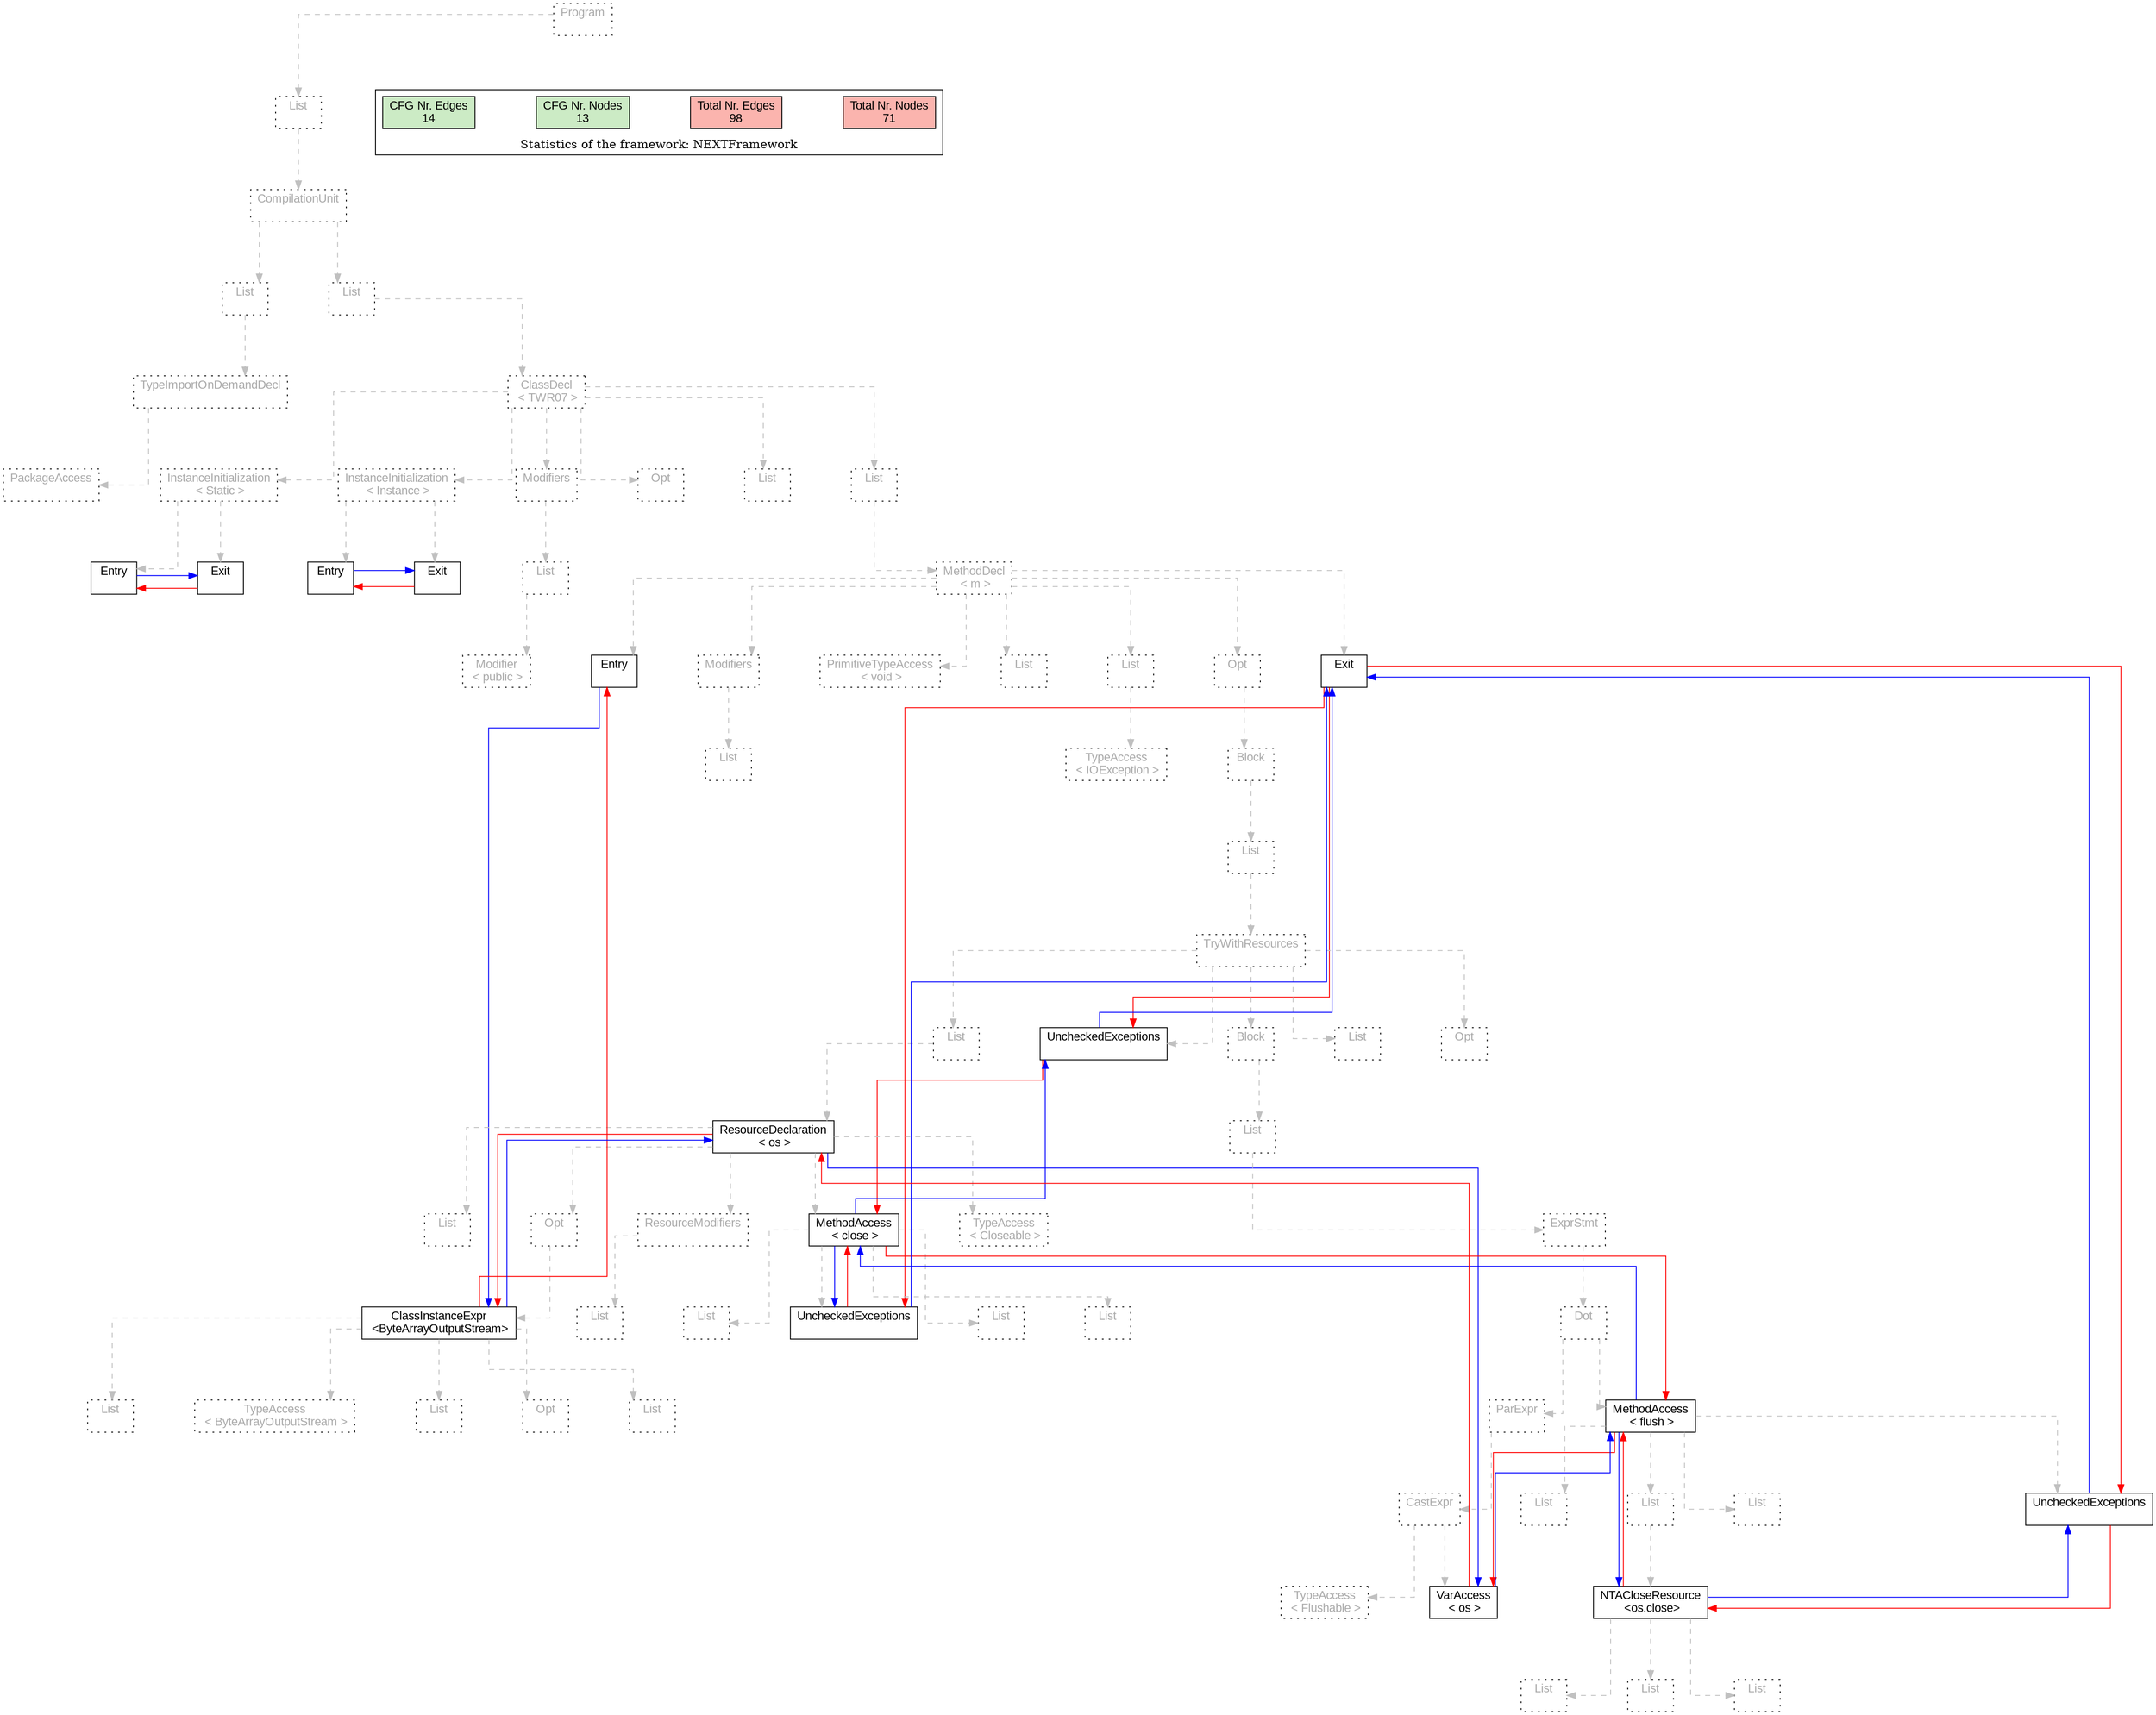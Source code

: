 digraph G {
graph [splines=ortho, nodesep="1", ranksep="1"]
node [shape=rect, fontname=Arial];
{ rank = same; "Program[0]"}
{ rank = same; "List[1]"}
{ rank = same; "CompilationUnit[2]"}
{ rank = same; "List[3]"; "List[6]"}
{ rank = same; "TypeImportOnDemandDecl[4]"; "ClassDecl[7]"}
{ rank = same; "PackageAccess[5]"; "Modifiers[24]"; "Opt[27]"; "List[28]"; "List[29]"; "InstanceInitialization[8]"; "InstanceInitialization[16]"}
{ rank = same; "List[25]"; "MethodDecl[30]"; "Entry[9]"; "Exit[10]"; "Entry[17]"; "Exit[18]"}
{ rank = same; "Modifier[26]"; "Entry[31]"; "Modifiers[32]"; "PrimitiveTypeAccess[34]"; "List[35]"; "List[36]"; "Opt[38]"; "Exit[39]"}
{ rank = same; "List[33]"; "TypeAccess[37]"; "Block[39]"}
{ rank = same; "List[40]"}
{ rank = same; "TryWithResources[41]"}
{ rank = same; "List[42]"; "Block[60]"; "List[77]"; "Opt[78]"; "UncheckedExceptions[79]"}
{ rank = same; "ResourceDeclaration[43]"; "List[61]"}
{ rank = same; "List[49]"; "Opt[50]"; "ResourceModifiers[57]"; "TypeAccess[59]"; "MethodAccess[44]"; "ExprStmt[62]"}
{ rank = same; "ClassInstanceExpr[51]"; "List[58]"; "List[46]"; "List[47]"; "List[48]"; "UncheckedExceptions[45]"; "Dot[63]"}
{ rank = same; "TypeAccess[52]"; "List[53]"; "Opt[54]"; "List[55]"; "List[56]"; "ParExpr[64]"; "MethodAccess[68]"}
{ rank = same; "TypeAccess[66]"; "VarAccess[67]"; "NTACloseResource[72]"}
{ rank = same; "CastExpr[65]"; "List[70]"; "List[71]"; "List[76]"; "UncheckedExceptions[69]"}
{ rank = same; "List[73]"; "List[74]"; "List[75]"}
"Program[0]" [label="Program\n ", style= dotted   fillcolor="#eeeeee" fontcolor="#aaaaaa"  ]
"List[1]" [label="List\n ", style= dotted   fillcolor="#eeeeee" fontcolor="#aaaaaa"  ]
"CompilationUnit[2]" [label="CompilationUnit\n ", style= dotted   fillcolor="#eeeeee" fontcolor="#aaaaaa"  ]
"List[3]" [label="List\n ", style= dotted   fillcolor="#eeeeee" fontcolor="#aaaaaa"  ]
"TypeImportOnDemandDecl[4]" [label="TypeImportOnDemandDecl\n ", style= dotted   fillcolor="#eeeeee" fontcolor="#aaaaaa"  ]
"PackageAccess[5]" [label="PackageAccess\n ", style= dotted   fillcolor="#eeeeee" fontcolor="#aaaaaa"  ]
"List[6]" [label="List\n ", style= dotted   fillcolor="#eeeeee" fontcolor="#aaaaaa"  ]
"ClassDecl[7]" [label="ClassDecl\n < TWR07 >", style= dotted   fillcolor="#eeeeee" fontcolor="#aaaaaa"  ]
"Modifiers[24]" [label="Modifiers\n ", style= dotted   fillcolor="#eeeeee" fontcolor="#aaaaaa"  ]
"List[25]" [label="List\n ", style= dotted   fillcolor="#eeeeee" fontcolor="#aaaaaa"  ]
"Modifier[26]" [label="Modifier\n < public >", style= dotted   fillcolor="#eeeeee" fontcolor="#aaaaaa"  ]
"Opt[27]" [label="Opt\n ", style= dotted   fillcolor="#eeeeee" fontcolor="#aaaaaa"  ]
"List[28]" [label="List\n ", style= dotted   fillcolor="#eeeeee" fontcolor="#aaaaaa"  ]
"List[29]" [label="List\n ", style= dotted   fillcolor="#eeeeee" fontcolor="#aaaaaa"  ]
"MethodDecl[30]" [label="MethodDecl\n < m >", style= dotted   fillcolor="#eeeeee" fontcolor="#aaaaaa"  ]
"Entry[31]" [label="Entry\n ", fillcolor=white   style=filled  ]
"Modifiers[32]" [label="Modifiers\n ", style= dotted   fillcolor="#eeeeee" fontcolor="#aaaaaa"  ]
"List[33]" [label="List\n ", style= dotted   fillcolor="#eeeeee" fontcolor="#aaaaaa"  ]
"PrimitiveTypeAccess[34]" [label="PrimitiveTypeAccess\n < void >", style= dotted   fillcolor="#eeeeee" fontcolor="#aaaaaa"  ]
"List[35]" [label="List\n ", style= dotted   fillcolor="#eeeeee" fontcolor="#aaaaaa"  ]
"List[36]" [label="List\n ", style= dotted   fillcolor="#eeeeee" fontcolor="#aaaaaa"  ]
"TypeAccess[37]" [label="TypeAccess\n < IOException >", style= dotted   fillcolor="#eeeeee" fontcolor="#aaaaaa"  ]
"Opt[38]" [label="Opt\n ", style= dotted   fillcolor="#eeeeee" fontcolor="#aaaaaa"  ]
"Block[39]" [label="Block\n ", style= dotted   fillcolor="#eeeeee" fontcolor="#aaaaaa"  ]
"List[40]" [label="List\n ", style= dotted   fillcolor="#eeeeee" fontcolor="#aaaaaa"  ]
"TryWithResources[41]" [label="TryWithResources\n ", style= dotted   fillcolor="#eeeeee" fontcolor="#aaaaaa"  ]
"List[42]" [label="List\n ", style= dotted   fillcolor="#eeeeee" fontcolor="#aaaaaa"  ]
"ResourceDeclaration[43]" [label="ResourceDeclaration\n < os >", fillcolor=white   style=filled  ]
"List[49]" [label="List\n ", style= dotted   fillcolor="#eeeeee" fontcolor="#aaaaaa"  ]
"Opt[50]" [label="Opt\n ", style= dotted   fillcolor="#eeeeee" fontcolor="#aaaaaa"  ]
"ClassInstanceExpr[51]" [label="ClassInstanceExpr\n <ByteArrayOutputStream>", fillcolor=white   style=filled  ]
"TypeAccess[52]" [label="TypeAccess\n < ByteArrayOutputStream >", style= dotted   fillcolor="#eeeeee" fontcolor="#aaaaaa"  ]
"List[53]" [label="List\n ", style= dotted   fillcolor="#eeeeee" fontcolor="#aaaaaa"  ]
"Opt[54]" [label="Opt\n ", style= dotted   fillcolor="#eeeeee" fontcolor="#aaaaaa"  ]
"List[55]" [label="List\n ", style= dotted   fillcolor="#eeeeee" fontcolor="#aaaaaa"  ]
"List[56]" [label="List\n ", style= dotted   fillcolor="#eeeeee" fontcolor="#aaaaaa"  ]
"ResourceModifiers[57]" [label="ResourceModifiers\n ", style= dotted   fillcolor="#eeeeee" fontcolor="#aaaaaa"  ]
"List[58]" [label="List\n ", style= dotted   fillcolor="#eeeeee" fontcolor="#aaaaaa"  ]
"TypeAccess[59]" [label="TypeAccess\n < Closeable >", style= dotted   fillcolor="#eeeeee" fontcolor="#aaaaaa"  ]
"MethodAccess[44]" [label="MethodAccess\n < close >", fillcolor=white   style=filled  ]
"List[46]" [label="List\n ", style= dotted   fillcolor="#eeeeee" fontcolor="#aaaaaa"  ]
"List[47]" [label="List\n ", style= dotted   fillcolor="#eeeeee" fontcolor="#aaaaaa"  ]
"List[48]" [label="List\n ", style= dotted   fillcolor="#eeeeee" fontcolor="#aaaaaa"  ]
"UncheckedExceptions[45]" [label="UncheckedExceptions\n ", fillcolor=white   style=filled  ]
"Block[60]" [label="Block\n ", style= dotted   fillcolor="#eeeeee" fontcolor="#aaaaaa"  ]
"List[61]" [label="List\n ", style= dotted   fillcolor="#eeeeee" fontcolor="#aaaaaa"  ]
"ExprStmt[62]" [label="ExprStmt\n ", style= dotted   fillcolor="#eeeeee" fontcolor="#aaaaaa"  ]
"Dot[63]" [label="Dot\n ", style= dotted   fillcolor="#eeeeee" fontcolor="#aaaaaa"  ]
"ParExpr[64]" [label="ParExpr\n ", style= dotted   fillcolor="#eeeeee" fontcolor="#aaaaaa"  ]
"CastExpr[65]" [label="CastExpr\n ", style= dotted   fillcolor="#eeeeee" fontcolor="#aaaaaa"  ]
"TypeAccess[66]" [label="TypeAccess\n < Flushable >", style= dotted   fillcolor="#eeeeee" fontcolor="#aaaaaa"  ]
"VarAccess[67]" [label="VarAccess\n < os >", fillcolor=white   style=filled  ]
"MethodAccess[68]" [label="MethodAccess\n < flush >", fillcolor=white   style=filled  ]
"List[70]" [label="List\n ", style= dotted   fillcolor="#eeeeee" fontcolor="#aaaaaa"  ]
"List[71]" [label="List\n ", style= dotted   fillcolor="#eeeeee" fontcolor="#aaaaaa"  ]
"NTACloseResource[72]" [label="NTACloseResource\n <os.close>", fillcolor=white   style=filled  ]
"List[73]" [label="List\n ", style= dotted   fillcolor="#eeeeee" fontcolor="#aaaaaa"  ]
"List[74]" [label="List\n ", style= dotted   fillcolor="#eeeeee" fontcolor="#aaaaaa"  ]
"List[75]" [label="List\n ", style= dotted   fillcolor="#eeeeee" fontcolor="#aaaaaa"  ]
"List[76]" [label="List\n ", style= dotted   fillcolor="#eeeeee" fontcolor="#aaaaaa"  ]
"UncheckedExceptions[69]" [label="UncheckedExceptions\n ", fillcolor=white   style=filled  ]
"List[77]" [label="List\n ", style= dotted   fillcolor="#eeeeee" fontcolor="#aaaaaa"  ]
"Opt[78]" [label="Opt\n ", style= dotted   fillcolor="#eeeeee" fontcolor="#aaaaaa"  ]
"UncheckedExceptions[79]" [label="UncheckedExceptions\n ", fillcolor=white   style=filled  ]
"Exit[39]" [label="Exit\n ", fillcolor=white   style=filled  ]
"InstanceInitialization[8]" [label="InstanceInitialization\n < Instance >", style= dotted   fillcolor="#eeeeee" fontcolor="#aaaaaa"  ]
"Entry[9]" [label="Entry\n ", fillcolor=white   style=filled  ]
"Exit[10]" [label="Exit\n ", fillcolor=white   style=filled  ]
"InstanceInitialization[16]" [label="InstanceInitialization\n < Static >", style= dotted   fillcolor="#eeeeee" fontcolor="#aaaaaa"  ]
"Entry[17]" [label="Entry\n ", fillcolor=white   style=filled  ]
"Exit[18]" [label="Exit\n ", fillcolor=white   style=filled  ]
"TypeImportOnDemandDecl[4]" -> "PackageAccess[5]" [style=dashed, color=gray]
"List[3]" -> "TypeImportOnDemandDecl[4]" [style=dashed, color=gray]
"CompilationUnit[2]" -> "List[3]" [style=dashed, color=gray]
"List[25]" -> "Modifier[26]" [style=dashed, color=gray]
"Modifiers[24]" -> "List[25]" [style=dashed, color=gray]
"ClassDecl[7]" -> "Modifiers[24]" [style=dashed, color=gray]
"ClassDecl[7]" -> "Opt[27]" [style=dashed, color=gray]
"ClassDecl[7]" -> "List[28]" [style=dashed, color=gray]
"MethodDecl[30]" -> "Entry[31]" [style=dashed, color=gray]
"Modifiers[32]" -> "List[33]" [style=dashed, color=gray]
"MethodDecl[30]" -> "Modifiers[32]" [style=dashed, color=gray]
"MethodDecl[30]" -> "PrimitiveTypeAccess[34]" [style=dashed, color=gray]
"MethodDecl[30]" -> "List[35]" [style=dashed, color=gray]
"List[36]" -> "TypeAccess[37]" [style=dashed, color=gray]
"MethodDecl[30]" -> "List[36]" [style=dashed, color=gray]
"ResourceDeclaration[43]" -> "List[49]" [style=dashed, color=gray]
"ClassInstanceExpr[51]" -> "TypeAccess[52]" [style=dashed, color=gray]
"ClassInstanceExpr[51]" -> "List[53]" [style=dashed, color=gray]
"ClassInstanceExpr[51]" -> "Opt[54]" [style=dashed, color=gray]
"ClassInstanceExpr[51]" -> "List[55]" [style=dashed, color=gray]
"ClassInstanceExpr[51]" -> "List[56]" [style=dashed, color=gray]
"Opt[50]" -> "ClassInstanceExpr[51]" [style=dashed, color=gray]
"ResourceDeclaration[43]" -> "Opt[50]" [style=dashed, color=gray]
"ResourceModifiers[57]" -> "List[58]" [style=dashed, color=gray]
"ResourceDeclaration[43]" -> "ResourceModifiers[57]" [style=dashed, color=gray]
"ResourceDeclaration[43]" -> "TypeAccess[59]" [style=dashed, color=gray]
"MethodAccess[44]" -> "List[46]" [style=dashed, color=gray]
"MethodAccess[44]" -> "List[47]" [style=dashed, color=gray]
"MethodAccess[44]" -> "List[48]" [style=dashed, color=gray]
"MethodAccess[44]" -> "UncheckedExceptions[45]" [style=dashed, color=gray]
"ResourceDeclaration[43]" -> "MethodAccess[44]" [style=dashed, color=gray]
"List[42]" -> "ResourceDeclaration[43]" [style=dashed, color=gray]
"TryWithResources[41]" -> "List[42]" [style=dashed, color=gray]
"CastExpr[65]" -> "TypeAccess[66]" [style=dashed, color=gray]
"CastExpr[65]" -> "VarAccess[67]" [style=dashed, color=gray]
"ParExpr[64]" -> "CastExpr[65]" [style=dashed, color=gray]
"Dot[63]" -> "ParExpr[64]" [style=dashed, color=gray]
"MethodAccess[68]" -> "List[70]" [style=dashed, color=gray]
"NTACloseResource[72]" -> "List[73]" [style=dashed, color=gray]
"NTACloseResource[72]" -> "List[74]" [style=dashed, color=gray]
"NTACloseResource[72]" -> "List[75]" [style=dashed, color=gray]
"List[71]" -> "NTACloseResource[72]" [style=dashed, color=gray]
"MethodAccess[68]" -> "List[71]" [style=dashed, color=gray]
"MethodAccess[68]" -> "List[76]" [style=dashed, color=gray]
"MethodAccess[68]" -> "UncheckedExceptions[69]" [style=dashed, color=gray]
"Dot[63]" -> "MethodAccess[68]" [style=dashed, color=gray]
"ExprStmt[62]" -> "Dot[63]" [style=dashed, color=gray]
"List[61]" -> "ExprStmt[62]" [style=dashed, color=gray]
"Block[60]" -> "List[61]" [style=dashed, color=gray]
"TryWithResources[41]" -> "Block[60]" [style=dashed, color=gray]
"TryWithResources[41]" -> "List[77]" [style=dashed, color=gray]
"TryWithResources[41]" -> "Opt[78]" [style=dashed, color=gray]
"TryWithResources[41]" -> "UncheckedExceptions[79]" [style=dashed, color=gray]
"List[40]" -> "TryWithResources[41]" [style=dashed, color=gray]
"Block[39]" -> "List[40]" [style=dashed, color=gray]
"Opt[38]" -> "Block[39]" [style=dashed, color=gray]
"MethodDecl[30]" -> "Opt[38]" [style=dashed, color=gray]
"MethodDecl[30]" -> "Exit[39]" [style=dashed, color=gray]
"List[29]" -> "MethodDecl[30]" [style=dashed, color=gray]
"ClassDecl[7]" -> "List[29]" [style=dashed, color=gray]
"InstanceInitialization[8]" -> "Entry[9]" [style=dashed, color=gray]
"InstanceInitialization[8]" -> "Exit[10]" [style=dashed, color=gray]
"InstanceInitialization[16]" -> "Entry[17]" [style=dashed, color=gray]
"InstanceInitialization[16]" -> "Exit[18]" [style=dashed, color=gray]
"ClassDecl[7]" -> "InstanceInitialization[8]" [style=dashed, color=gray]
"ClassDecl[7]" -> "InstanceInitialization[16]" [style=dashed, color=gray]
"List[6]" -> "ClassDecl[7]" [style=dashed, color=gray]
"CompilationUnit[2]" -> "List[6]" [style=dashed, color=gray]
"List[1]" -> "CompilationUnit[2]" [style=dashed, color=gray]
"Program[0]" -> "List[1]" [style=dashed, color=gray]
"Exit[18]" -> "Entry[17]" [color=red, constraint=false]
"Entry[17]" -> "Exit[18]" [color=blue, constraint=false, xlabel=" "] 
"Exit[10]" -> "Entry[9]" [color=red, constraint=false]
"Entry[9]" -> "Exit[10]" [color=blue, constraint=false, xlabel=" "] 
"Exit[39]" -> "UncheckedExceptions[79]" [color=red, constraint=false]
"Exit[39]" -> "UncheckedExceptions[45]" [color=red, constraint=false]
"Exit[39]" -> "UncheckedExceptions[69]" [color=red, constraint=false]
"UncheckedExceptions[79]" -> "Exit[39]" [color=blue, constraint=false, xlabel=" "] 
"UncheckedExceptions[79]" -> "MethodAccess[44]" [color=red, constraint=false]
"UncheckedExceptions[45]" -> "Exit[39]" [color=blue, constraint=false, xlabel=" "] 
"UncheckedExceptions[45]" -> "MethodAccess[44]" [color=red, constraint=false]
"MethodAccess[44]" -> "UncheckedExceptions[79]" [color=blue, constraint=false, xlabel=" "] 
"MethodAccess[44]" -> "UncheckedExceptions[45]" [color=blue, constraint=false, xlabel=" "] 
"MethodAccess[44]" -> "MethodAccess[68]" [color=red, constraint=false]
"UncheckedExceptions[69]" -> "Exit[39]" [color=blue, constraint=false, xlabel=" "] 
"UncheckedExceptions[69]" -> "NTACloseResource[72]" [color=red, constraint=false]
"NTACloseResource[72]" -> "UncheckedExceptions[69]" [color=blue, constraint=false, xlabel=" "] 
"NTACloseResource[72]" -> "MethodAccess[68]" [color=red, constraint=false]
"MethodAccess[68]" -> "MethodAccess[44]" [color=blue, constraint=false, xlabel=" "] 
"MethodAccess[68]" -> "NTACloseResource[72]" [color=blue, constraint=false, xlabel=" "] 
"MethodAccess[68]" -> "VarAccess[67]" [color=red, constraint=false]
"VarAccess[67]" -> "MethodAccess[68]" [color=blue, constraint=false, xlabel=" "] 
"VarAccess[67]" -> "ResourceDeclaration[43]" [color=red, constraint=false]
"ResourceDeclaration[43]" -> "VarAccess[67]" [color=blue, constraint=false, xlabel=" "] 
"ResourceDeclaration[43]" -> "ClassInstanceExpr[51]" [color=red, constraint=false]
"ClassInstanceExpr[51]" -> "ResourceDeclaration[43]" [color=blue, constraint=false, xlabel=" "] 
"ClassInstanceExpr[51]" -> "Entry[31]" [color=red, constraint=false]
"Entry[31]" -> "ClassInstanceExpr[51]" [color=blue, constraint=false, xlabel=" "] 
"List[3]" -> "List[6]" [style=invis]
"InstanceInitialization[16]" -> "InstanceInitialization[8]" -> "Modifiers[24]" -> "Opt[27]" -> "List[28]" -> "List[29]" [style=invis]
"Entry[31]" -> "Modifiers[32]" -> "PrimitiveTypeAccess[34]" -> "List[35]" -> "List[36]" -> "Opt[38]" -> "Exit[39]" [style=invis]
"List[42]" -> "Block[60]" -> "List[77]" -> "Opt[78]" [style=invis]
"List[49]" -> "Opt[50]" -> "ResourceModifiers[57]" -> "TypeAccess[59]" [style=invis]
"TypeAccess[52]" -> "List[53]" -> "Opt[54]" [style=invis]
"ParExpr[64]" -> "MethodAccess[68]" [style=invis]
"TypeAccess[66]" -> "VarAccess[67]" [style=invis]
"Entry[9]" -> "Exit[10]" [style=invis]
"Entry[17]" -> "Exit[18]" [style=invis]

subgraph cluster_legend {
{node [style=filled, fillcolor=1, colorscheme="pastel13"]
Nodes [label="Total Nr. Nodes
71", fillcolor=1]
Edges [label="Total Nr. Edges
98", fillcolor=1]
NodesCFG [label="CFG Nr. Nodes
13", fillcolor=3]
EdgesCFG [label="CFG Nr. Edges
14", fillcolor=3]
Nodes-> "Program[0]" -> NodesCFG  [style="invis"]
Edges -> "Program[0]" ->EdgesCFG [style="invis"]}
label = "Statistics of the framework: NEXTFramework"
style="solid"
ranksep=0.05
nodesep=0.01
labelloc = b
len=2
}}